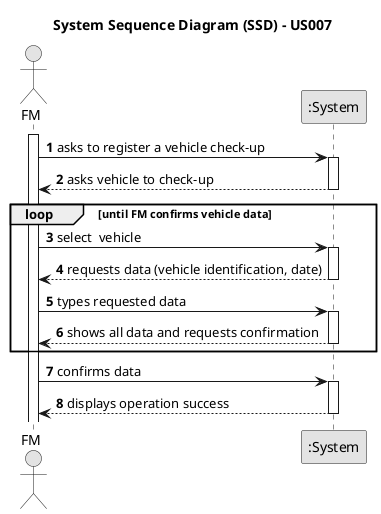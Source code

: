 @startuml
skinparam monochrome true
skinparam packageStyle rectangle
skinparam shadowing false

title System Sequence Diagram (SSD) - US007

autonumber

actor "FM" as FM
participant ":System" as System

activate FM

    FM -> System : asks to register a vehicle check-up
        activate System

    System --> FM : asks vehicle to check-up
        deactivate System
loop until FM confirms vehicle data
    FM -> System : select  vehicle
    activate System

    System --> FM : requests data (vehicle identification, date)
    deactivate System

    FM -> System : types requested data
    activate System

        System --> FM : shows all data and requests confirmation
    deactivate System
end
    FM -> System : confirms data
    activate System

        System --> FM : displays operation success
    deactivate System

@enduml